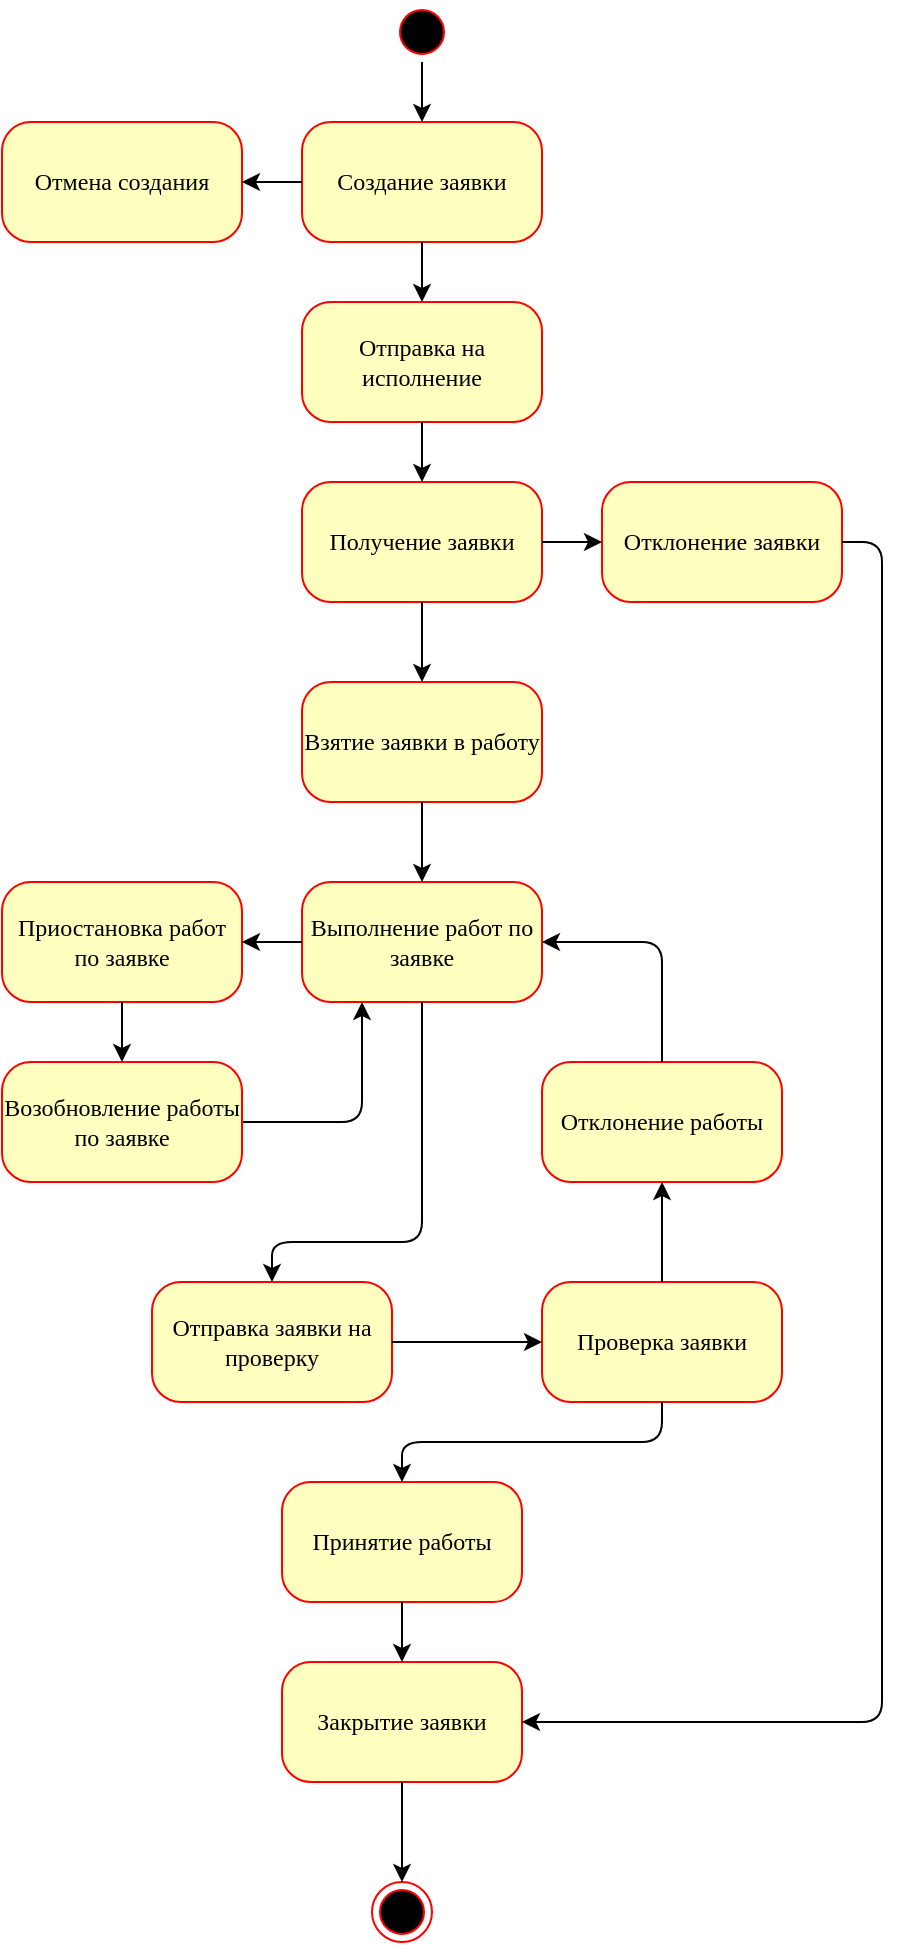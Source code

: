 <mxfile version="15.5.8" type="device"><diagram name="Page-1" id="58cdce13-f638-feb5-8d6f-7d28b1aa9fa0"><mxGraphModel dx="1754" dy="2748" grid="1" gridSize="10" guides="1" tooltips="1" connect="1" arrows="1" fold="1" page="1" pageScale="1" pageWidth="1100" pageHeight="850" background="none" math="0" shadow="0"><root><mxCell id="0"/><mxCell id="1" parent="0"/><mxCell id="TQQb48GjUCaqye8cpK2v-38" value="" style="group" vertex="1" connectable="0" parent="1"><mxGeometry x="80" y="-1640" width="440" height="970" as="geometry"/></mxCell><mxCell id="382b91b5511bd0f7-1" value="" style="ellipse;html=1;shape=startState;fillColor=#000000;strokeColor=#ff0000;rounded=1;shadow=0;comic=0;labelBackgroundColor=none;fontFamily=Verdana;fontSize=12;fontColor=#000000;align=center;direction=south;" parent="TQQb48GjUCaqye8cpK2v-38" vertex="1"><mxGeometry x="195" width="30" height="30" as="geometry"/></mxCell><mxCell id="382b91b5511bd0f7-6" value="Создание заявки" style="rounded=1;whiteSpace=wrap;html=1;arcSize=24;fillColor=#ffffc0;strokeColor=#ff0000;shadow=0;comic=0;labelBackgroundColor=none;fontFamily=Verdana;fontSize=12;fontColor=#000000;align=center;" parent="TQQb48GjUCaqye8cpK2v-38" vertex="1"><mxGeometry x="150" y="60" width="120" height="60" as="geometry"/></mxCell><mxCell id="2a3bc250acf0617d-9" style="edgeStyle=orthogonalEdgeStyle;html=1;labelBackgroundColor=none;endArrow=classic;endSize=6;strokeColor=#000000;fontFamily=Verdana;fontSize=12;align=left;endFill=1;" parent="TQQb48GjUCaqye8cpK2v-38" source="382b91b5511bd0f7-1" target="382b91b5511bd0f7-6" edge="1"><mxGeometry x="-230" y="150" as="geometry"/></mxCell><mxCell id="TQQb48GjUCaqye8cpK2v-1" value="Отправка на исполнение" style="rounded=1;whiteSpace=wrap;html=1;arcSize=24;fillColor=#ffffc0;strokeColor=#ff0000;shadow=0;comic=0;labelBackgroundColor=none;fontFamily=Verdana;fontSize=12;fontColor=#000000;align=center;" vertex="1" parent="TQQb48GjUCaqye8cpK2v-38"><mxGeometry x="150" y="150" width="120" height="60" as="geometry"/></mxCell><mxCell id="TQQb48GjUCaqye8cpK2v-2" value="" style="edgeStyle=orthogonalEdgeStyle;rounded=1;orthogonalLoop=1;jettySize=auto;html=1;exitX=0.5;exitY=1;exitDx=0;exitDy=0;entryX=0.5;entryY=0;entryDx=0;entryDy=0;" edge="1" parent="TQQb48GjUCaqye8cpK2v-38" source="382b91b5511bd0f7-6" target="TQQb48GjUCaqye8cpK2v-1"><mxGeometry x="-230" y="150" as="geometry"/></mxCell><mxCell id="TQQb48GjUCaqye8cpK2v-3" value="Отмена создания" style="rounded=1;whiteSpace=wrap;html=1;arcSize=24;fillColor=#ffffc0;strokeColor=#ff0000;shadow=0;comic=0;labelBackgroundColor=none;fontFamily=Verdana;fontSize=12;fontColor=#000000;align=center;" vertex="1" parent="TQQb48GjUCaqye8cpK2v-38"><mxGeometry y="60" width="120" height="60" as="geometry"/></mxCell><mxCell id="TQQb48GjUCaqye8cpK2v-4" value="" style="edgeStyle=orthogonalEdgeStyle;rounded=1;orthogonalLoop=1;jettySize=auto;html=1;endArrow=classic;endFill=1;endSize=6;strokeColor=#000000;entryX=1;entryY=0.5;entryDx=0;entryDy=0;exitX=0;exitY=0.5;exitDx=0;exitDy=0;" edge="1" parent="TQQb48GjUCaqye8cpK2v-38" source="382b91b5511bd0f7-6" target="TQQb48GjUCaqye8cpK2v-3"><mxGeometry x="-230" y="150" as="geometry"><Array as="points"><mxPoint x="140" y="90"/><mxPoint x="140" y="90"/></Array></mxGeometry></mxCell><mxCell id="TQQb48GjUCaqye8cpK2v-5" value="Получение заявки" style="rounded=1;whiteSpace=wrap;html=1;arcSize=24;fillColor=#ffffc0;strokeColor=#ff0000;shadow=0;comic=0;labelBackgroundColor=none;fontFamily=Verdana;fontSize=12;fontColor=#000000;align=center;" vertex="1" parent="TQQb48GjUCaqye8cpK2v-38"><mxGeometry x="150" y="240" width="120" height="60" as="geometry"/></mxCell><mxCell id="TQQb48GjUCaqye8cpK2v-6" value="" style="edgeStyle=orthogonalEdgeStyle;rounded=1;orthogonalLoop=1;jettySize=auto;html=1;endArrow=classic;endFill=1;endSize=6;strokeColor=#000000;" edge="1" parent="TQQb48GjUCaqye8cpK2v-38" source="TQQb48GjUCaqye8cpK2v-1" target="TQQb48GjUCaqye8cpK2v-5"><mxGeometry x="-230" y="150" as="geometry"/></mxCell><mxCell id="TQQb48GjUCaqye8cpK2v-7" value="Взятие заявки в работу" style="whiteSpace=wrap;html=1;rounded=1;shadow=0;fontFamily=Verdana;strokeColor=#ff0000;fillColor=#ffffc0;arcSize=24;comic=0;" vertex="1" parent="TQQb48GjUCaqye8cpK2v-38"><mxGeometry x="150" y="340" width="120" height="60" as="geometry"/></mxCell><mxCell id="TQQb48GjUCaqye8cpK2v-8" value="" style="edgeStyle=orthogonalEdgeStyle;rounded=1;orthogonalLoop=1;jettySize=auto;html=1;endArrow=classic;endFill=1;endSize=6;strokeColor=#000000;exitX=0.5;exitY=1;exitDx=0;exitDy=0;entryX=0.5;entryY=0;entryDx=0;entryDy=0;" edge="1" parent="TQQb48GjUCaqye8cpK2v-38" source="TQQb48GjUCaqye8cpK2v-5" target="TQQb48GjUCaqye8cpK2v-7"><mxGeometry x="-230" y="150" as="geometry"><mxPoint x="186" y="480" as="targetPoint"/></mxGeometry></mxCell><mxCell id="TQQb48GjUCaqye8cpK2v-9" value="Отклонение заявки" style="whiteSpace=wrap;html=1;rounded=1;shadow=0;fontFamily=Verdana;strokeColor=#ff0000;fillColor=#ffffc0;arcSize=24;comic=0;" vertex="1" parent="TQQb48GjUCaqye8cpK2v-38"><mxGeometry x="300" y="240" width="120" height="60" as="geometry"/></mxCell><mxCell id="TQQb48GjUCaqye8cpK2v-10" value="" style="edgeStyle=orthogonalEdgeStyle;rounded=1;orthogonalLoop=1;jettySize=auto;html=1;endArrow=classic;endFill=1;endSize=6;strokeColor=#000000;exitX=1;exitY=0.5;exitDx=0;exitDy=0;entryX=0;entryY=0.5;entryDx=0;entryDy=0;" edge="1" parent="TQQb48GjUCaqye8cpK2v-38" source="TQQb48GjUCaqye8cpK2v-5" target="TQQb48GjUCaqye8cpK2v-9"><mxGeometry x="-230" y="150" as="geometry"><mxPoint x="320" y="330" as="targetPoint"/><Array as="points"/></mxGeometry></mxCell><mxCell id="TQQb48GjUCaqye8cpK2v-11" value="Выполнение работ по заявке" style="whiteSpace=wrap;html=1;rounded=1;shadow=0;fontFamily=Verdana;strokeColor=#ff0000;fillColor=#ffffc0;arcSize=24;comic=0;" vertex="1" parent="TQQb48GjUCaqye8cpK2v-38"><mxGeometry x="150" y="440" width="120" height="60" as="geometry"/></mxCell><mxCell id="TQQb48GjUCaqye8cpK2v-12" value="" style="edgeStyle=orthogonalEdgeStyle;rounded=1;orthogonalLoop=1;jettySize=auto;html=1;endArrow=classic;endFill=1;endSize=6;strokeColor=#000000;" edge="1" parent="TQQb48GjUCaqye8cpK2v-38" source="TQQb48GjUCaqye8cpK2v-7" target="TQQb48GjUCaqye8cpK2v-11"><mxGeometry x="-230" y="150" as="geometry"/></mxCell><mxCell id="TQQb48GjUCaqye8cpK2v-13" value="Отправка заявки на проверку" style="whiteSpace=wrap;html=1;rounded=1;shadow=0;fontFamily=Verdana;strokeColor=#ff0000;fillColor=#ffffc0;arcSize=24;comic=0;" vertex="1" parent="TQQb48GjUCaqye8cpK2v-38"><mxGeometry x="75" y="640" width="120" height="60" as="geometry"/></mxCell><mxCell id="TQQb48GjUCaqye8cpK2v-14" value="" style="edgeStyle=orthogonalEdgeStyle;rounded=1;orthogonalLoop=1;jettySize=auto;html=1;endArrow=classic;endFill=1;endSize=6;strokeColor=#000000;exitX=0.5;exitY=1;exitDx=0;exitDy=0;" edge="1" parent="TQQb48GjUCaqye8cpK2v-38" source="TQQb48GjUCaqye8cpK2v-11" target="TQQb48GjUCaqye8cpK2v-13"><mxGeometry x="-230" y="150" as="geometry"><Array as="points"><mxPoint x="210" y="620"/><mxPoint x="135" y="620"/></Array></mxGeometry></mxCell><mxCell id="TQQb48GjUCaqye8cpK2v-15" value="Приостановка работ по заявке" style="whiteSpace=wrap;html=1;rounded=1;shadow=0;fontFamily=Verdana;strokeColor=#ff0000;fillColor=#ffffc0;arcSize=24;comic=0;" vertex="1" parent="TQQb48GjUCaqye8cpK2v-38"><mxGeometry y="440" width="120" height="60" as="geometry"/></mxCell><mxCell id="TQQb48GjUCaqye8cpK2v-16" value="" style="edgeStyle=orthogonalEdgeStyle;rounded=1;orthogonalLoop=1;jettySize=auto;html=1;endArrow=classic;endFill=1;endSize=6;strokeColor=#000000;" edge="1" parent="TQQb48GjUCaqye8cpK2v-38" source="TQQb48GjUCaqye8cpK2v-11" target="TQQb48GjUCaqye8cpK2v-15"><mxGeometry x="-230" y="150" as="geometry"/></mxCell><mxCell id="TQQb48GjUCaqye8cpK2v-21" value="" style="edgeStyle=orthogonalEdgeStyle;rounded=1;orthogonalLoop=1;jettySize=auto;html=1;endArrow=classic;endFill=1;endSize=6;strokeColor=#000000;entryX=0.25;entryY=1;entryDx=0;entryDy=0;exitX=1;exitY=0.5;exitDx=0;exitDy=0;" edge="1" parent="TQQb48GjUCaqye8cpK2v-38" source="TQQb48GjUCaqye8cpK2v-18" target="TQQb48GjUCaqye8cpK2v-11"><mxGeometry x="-230" y="150" as="geometry"><mxPoint x="770" y="260" as="targetPoint"/><Array as="points"><mxPoint x="180" y="560"/></Array></mxGeometry></mxCell><mxCell id="TQQb48GjUCaqye8cpK2v-18" value="Возобновление работы по заявке" style="whiteSpace=wrap;html=1;rounded=1;shadow=0;fontFamily=Verdana;strokeColor=#ff0000;fillColor=#ffffc0;arcSize=24;comic=0;" vertex="1" parent="TQQb48GjUCaqye8cpK2v-38"><mxGeometry y="530" width="120" height="60" as="geometry"/></mxCell><mxCell id="TQQb48GjUCaqye8cpK2v-19" value="" style="edgeStyle=orthogonalEdgeStyle;rounded=1;orthogonalLoop=1;jettySize=auto;html=1;endArrow=classic;endFill=1;endSize=6;strokeColor=#000000;" edge="1" parent="TQQb48GjUCaqye8cpK2v-38" source="TQQb48GjUCaqye8cpK2v-15" target="TQQb48GjUCaqye8cpK2v-18"><mxGeometry x="-230" y="150" as="geometry"/></mxCell><mxCell id="TQQb48GjUCaqye8cpK2v-22" value="Проверка заявки" style="whiteSpace=wrap;html=1;rounded=1;shadow=0;fontFamily=Verdana;strokeColor=#ff0000;fillColor=#ffffc0;arcSize=24;comic=0;" vertex="1" parent="TQQb48GjUCaqye8cpK2v-38"><mxGeometry x="270" y="640" width="120" height="60" as="geometry"/></mxCell><mxCell id="TQQb48GjUCaqye8cpK2v-23" value="" style="edgeStyle=orthogonalEdgeStyle;rounded=1;orthogonalLoop=1;jettySize=auto;html=1;endArrow=classic;endFill=1;endSize=6;strokeColor=#000000;" edge="1" parent="TQQb48GjUCaqye8cpK2v-38" source="TQQb48GjUCaqye8cpK2v-13" target="TQQb48GjUCaqye8cpK2v-22"><mxGeometry x="-230" y="150" as="geometry"/></mxCell><mxCell id="TQQb48GjUCaqye8cpK2v-24" value="Принятие работы" style="whiteSpace=wrap;html=1;rounded=1;shadow=0;fontFamily=Verdana;strokeColor=#ff0000;fillColor=#ffffc0;arcSize=24;comic=0;" vertex="1" parent="TQQb48GjUCaqye8cpK2v-38"><mxGeometry x="140" y="740" width="120" height="60" as="geometry"/></mxCell><mxCell id="TQQb48GjUCaqye8cpK2v-25" value="" style="edgeStyle=orthogonalEdgeStyle;rounded=1;orthogonalLoop=1;jettySize=auto;html=1;endArrow=classic;endFill=1;endSize=6;strokeColor=#000000;" edge="1" parent="TQQb48GjUCaqye8cpK2v-38" source="TQQb48GjUCaqye8cpK2v-22" target="TQQb48GjUCaqye8cpK2v-24"><mxGeometry x="-230" y="150" as="geometry"><Array as="points"><mxPoint x="330" y="720"/><mxPoint x="200" y="720"/></Array></mxGeometry></mxCell><mxCell id="TQQb48GjUCaqye8cpK2v-26" value="Закрытие заявки" style="whiteSpace=wrap;html=1;rounded=1;shadow=0;fontFamily=Verdana;strokeColor=#ff0000;fillColor=#ffffc0;arcSize=24;comic=0;" vertex="1" parent="TQQb48GjUCaqye8cpK2v-38"><mxGeometry x="140" y="830" width="120" height="60" as="geometry"/></mxCell><mxCell id="TQQb48GjUCaqye8cpK2v-27" value="" style="edgeStyle=orthogonalEdgeStyle;rounded=1;orthogonalLoop=1;jettySize=auto;html=1;endArrow=classic;endFill=1;endSize=6;strokeColor=#000000;" edge="1" parent="TQQb48GjUCaqye8cpK2v-38" source="TQQb48GjUCaqye8cpK2v-24" target="TQQb48GjUCaqye8cpK2v-26"><mxGeometry x="-230" y="150" as="geometry"/></mxCell><mxCell id="TQQb48GjUCaqye8cpK2v-28" value="Отклонение работы" style="whiteSpace=wrap;html=1;rounded=1;shadow=0;fontFamily=Verdana;strokeColor=#ff0000;fillColor=#ffffc0;arcSize=24;comic=0;" vertex="1" parent="TQQb48GjUCaqye8cpK2v-38"><mxGeometry x="270" y="530" width="120" height="60" as="geometry"/></mxCell><mxCell id="TQQb48GjUCaqye8cpK2v-30" value="" style="endArrow=classic;html=1;rounded=1;endSize=6;strokeColor=#000000;exitX=0.5;exitY=0;exitDx=0;exitDy=0;entryX=1;entryY=0.5;entryDx=0;entryDy=0;edgeStyle=orthogonalEdgeStyle;" edge="1" parent="TQQb48GjUCaqye8cpK2v-38" source="TQQb48GjUCaqye8cpK2v-28" target="TQQb48GjUCaqye8cpK2v-11"><mxGeometry x="-230" y="150" width="50" height="50" as="geometry"><mxPoint x="600" y="390" as="sourcePoint"/><mxPoint x="650" y="340" as="targetPoint"/><Array as="points"><mxPoint x="330" y="470"/></Array></mxGeometry></mxCell><mxCell id="TQQb48GjUCaqye8cpK2v-29" value="" style="edgeStyle=orthogonalEdgeStyle;rounded=1;orthogonalLoop=1;jettySize=auto;html=1;endArrow=classic;endFill=1;endSize=6;strokeColor=#000000;" edge="1" parent="TQQb48GjUCaqye8cpK2v-38" source="TQQb48GjUCaqye8cpK2v-22" target="TQQb48GjUCaqye8cpK2v-28"><mxGeometry x="-230" y="150" as="geometry"/></mxCell><mxCell id="TQQb48GjUCaqye8cpK2v-31" value="" style="endArrow=classic;html=1;rounded=1;endSize=6;strokeColor=#000000;edgeStyle=orthogonalEdgeStyle;exitX=1;exitY=0.5;exitDx=0;exitDy=0;entryX=1;entryY=0.5;entryDx=0;entryDy=0;" edge="1" parent="TQQb48GjUCaqye8cpK2v-38" source="TQQb48GjUCaqye8cpK2v-9" target="TQQb48GjUCaqye8cpK2v-26"><mxGeometry x="-230" y="150" width="50" height="50" as="geometry"><mxPoint x="760" y="480" as="sourcePoint"/><mxPoint x="810" y="430" as="targetPoint"/><Array as="points"><mxPoint x="440" y="270"/><mxPoint x="440" y="860"/></Array></mxGeometry></mxCell><mxCell id="TQQb48GjUCaqye8cpK2v-34" value="" style="ellipse;html=1;shape=endState;fillColor=#000000;strokeColor=#ff0000;direction=south;" vertex="1" parent="TQQb48GjUCaqye8cpK2v-38"><mxGeometry x="185" y="940" width="30" height="30" as="geometry"/></mxCell><mxCell id="TQQb48GjUCaqye8cpK2v-33" value="" style="edgeStyle=orthogonalEdgeStyle;rounded=1;orthogonalLoop=1;jettySize=auto;html=1;endArrow=classic;endFill=1;endSize=6;strokeColor=#000000;entryX=0;entryY=0.5;entryDx=0;entryDy=0;exitX=0.5;exitY=1;exitDx=0;exitDy=0;" edge="1" parent="TQQb48GjUCaqye8cpK2v-38" source="TQQb48GjUCaqye8cpK2v-26" target="TQQb48GjUCaqye8cpK2v-34"><mxGeometry x="-230" y="150" as="geometry"><mxPoint x="1240" y="410" as="targetPoint"/></mxGeometry></mxCell></root></mxGraphModel></diagram></mxfile>